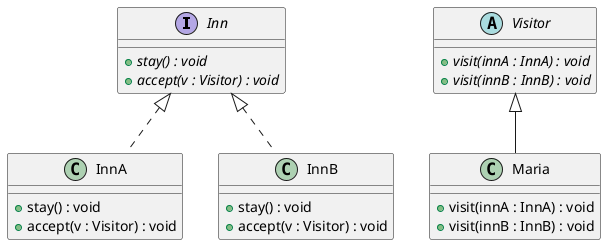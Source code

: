 @startuml visitor

interface Inn{
    + {abstract} stay() : void
    + {abstract} accept(v : Visitor) : void
}

class InnA implements Inn{
    + stay() : void
    + accept(v : Visitor) : void
}

class InnB implements Inn{
    + stay() : void
    + accept(v : Visitor) : void
}

abstract class Visitor{
    + {abstract} visit(innA : InnA) : void
    + {abstract} visit(innB : InnB) : void
}

class Maria extends Visitor{
    + visit(innA : InnA) : void
    + visit(innB : InnB) : void 
}

@enduml
